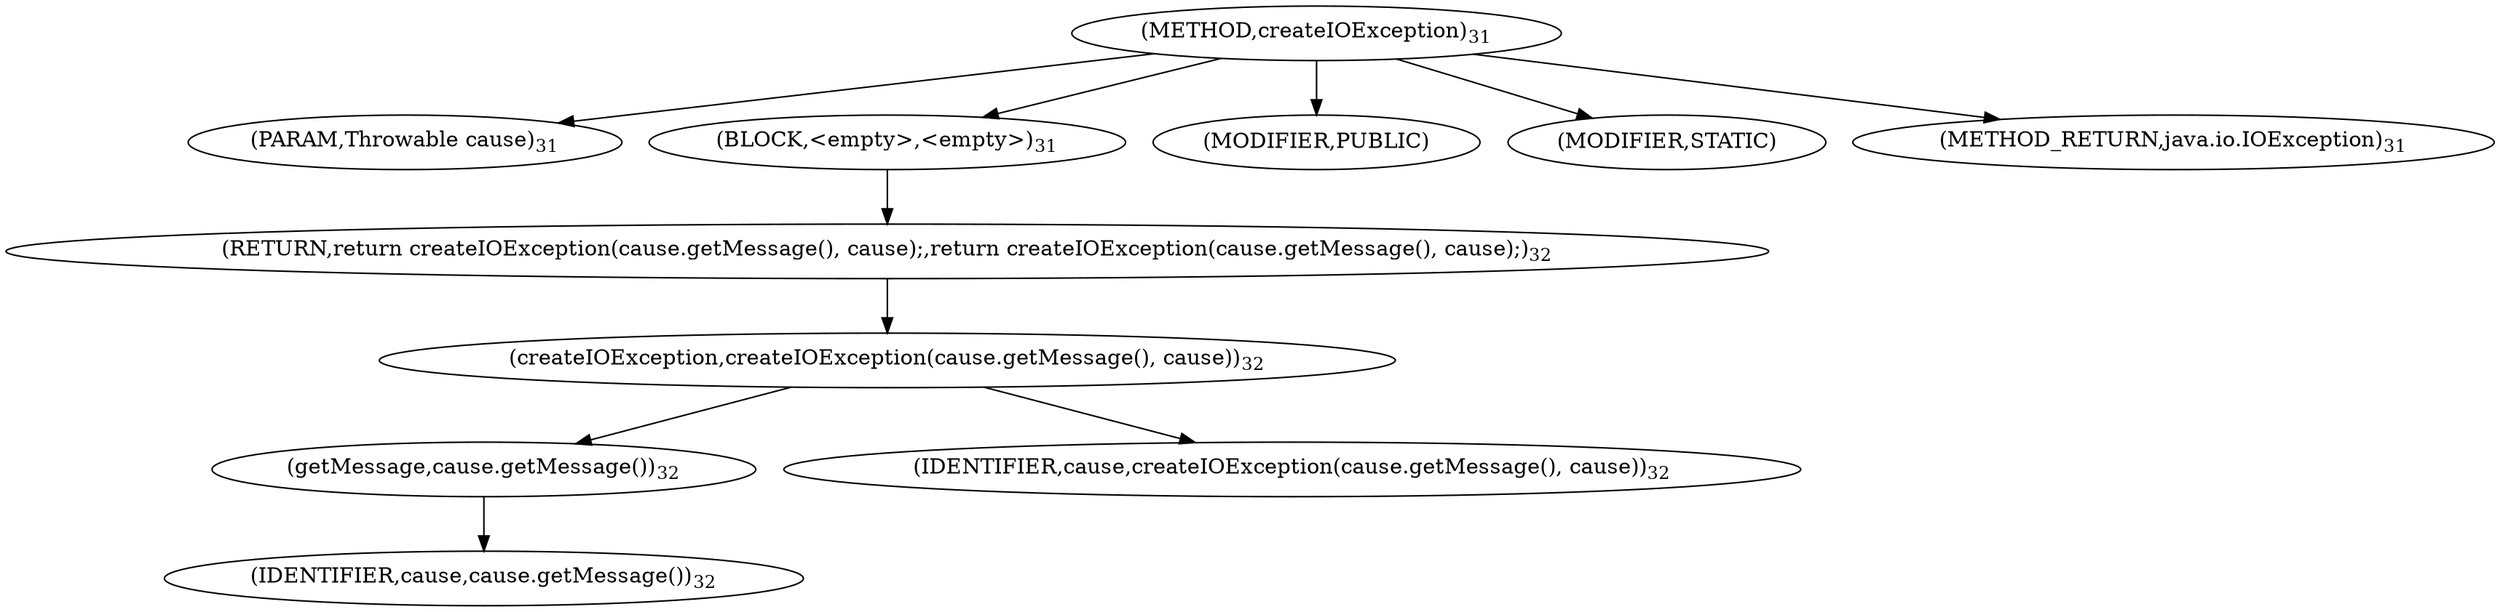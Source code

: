 digraph "createIOException" {  
"19" [label = <(METHOD,createIOException)<SUB>31</SUB>> ]
"20" [label = <(PARAM,Throwable cause)<SUB>31</SUB>> ]
"21" [label = <(BLOCK,&lt;empty&gt;,&lt;empty&gt;)<SUB>31</SUB>> ]
"22" [label = <(RETURN,return createIOException(cause.getMessage(), cause);,return createIOException(cause.getMessage(), cause);)<SUB>32</SUB>> ]
"23" [label = <(createIOException,createIOException(cause.getMessage(), cause))<SUB>32</SUB>> ]
"24" [label = <(getMessage,cause.getMessage())<SUB>32</SUB>> ]
"25" [label = <(IDENTIFIER,cause,cause.getMessage())<SUB>32</SUB>> ]
"26" [label = <(IDENTIFIER,cause,createIOException(cause.getMessage(), cause))<SUB>32</SUB>> ]
"27" [label = <(MODIFIER,PUBLIC)> ]
"28" [label = <(MODIFIER,STATIC)> ]
"29" [label = <(METHOD_RETURN,java.io.IOException)<SUB>31</SUB>> ]
  "19" -> "20" 
  "19" -> "21" 
  "19" -> "27" 
  "19" -> "28" 
  "19" -> "29" 
  "21" -> "22" 
  "22" -> "23" 
  "23" -> "24" 
  "23" -> "26" 
  "24" -> "25" 
}
